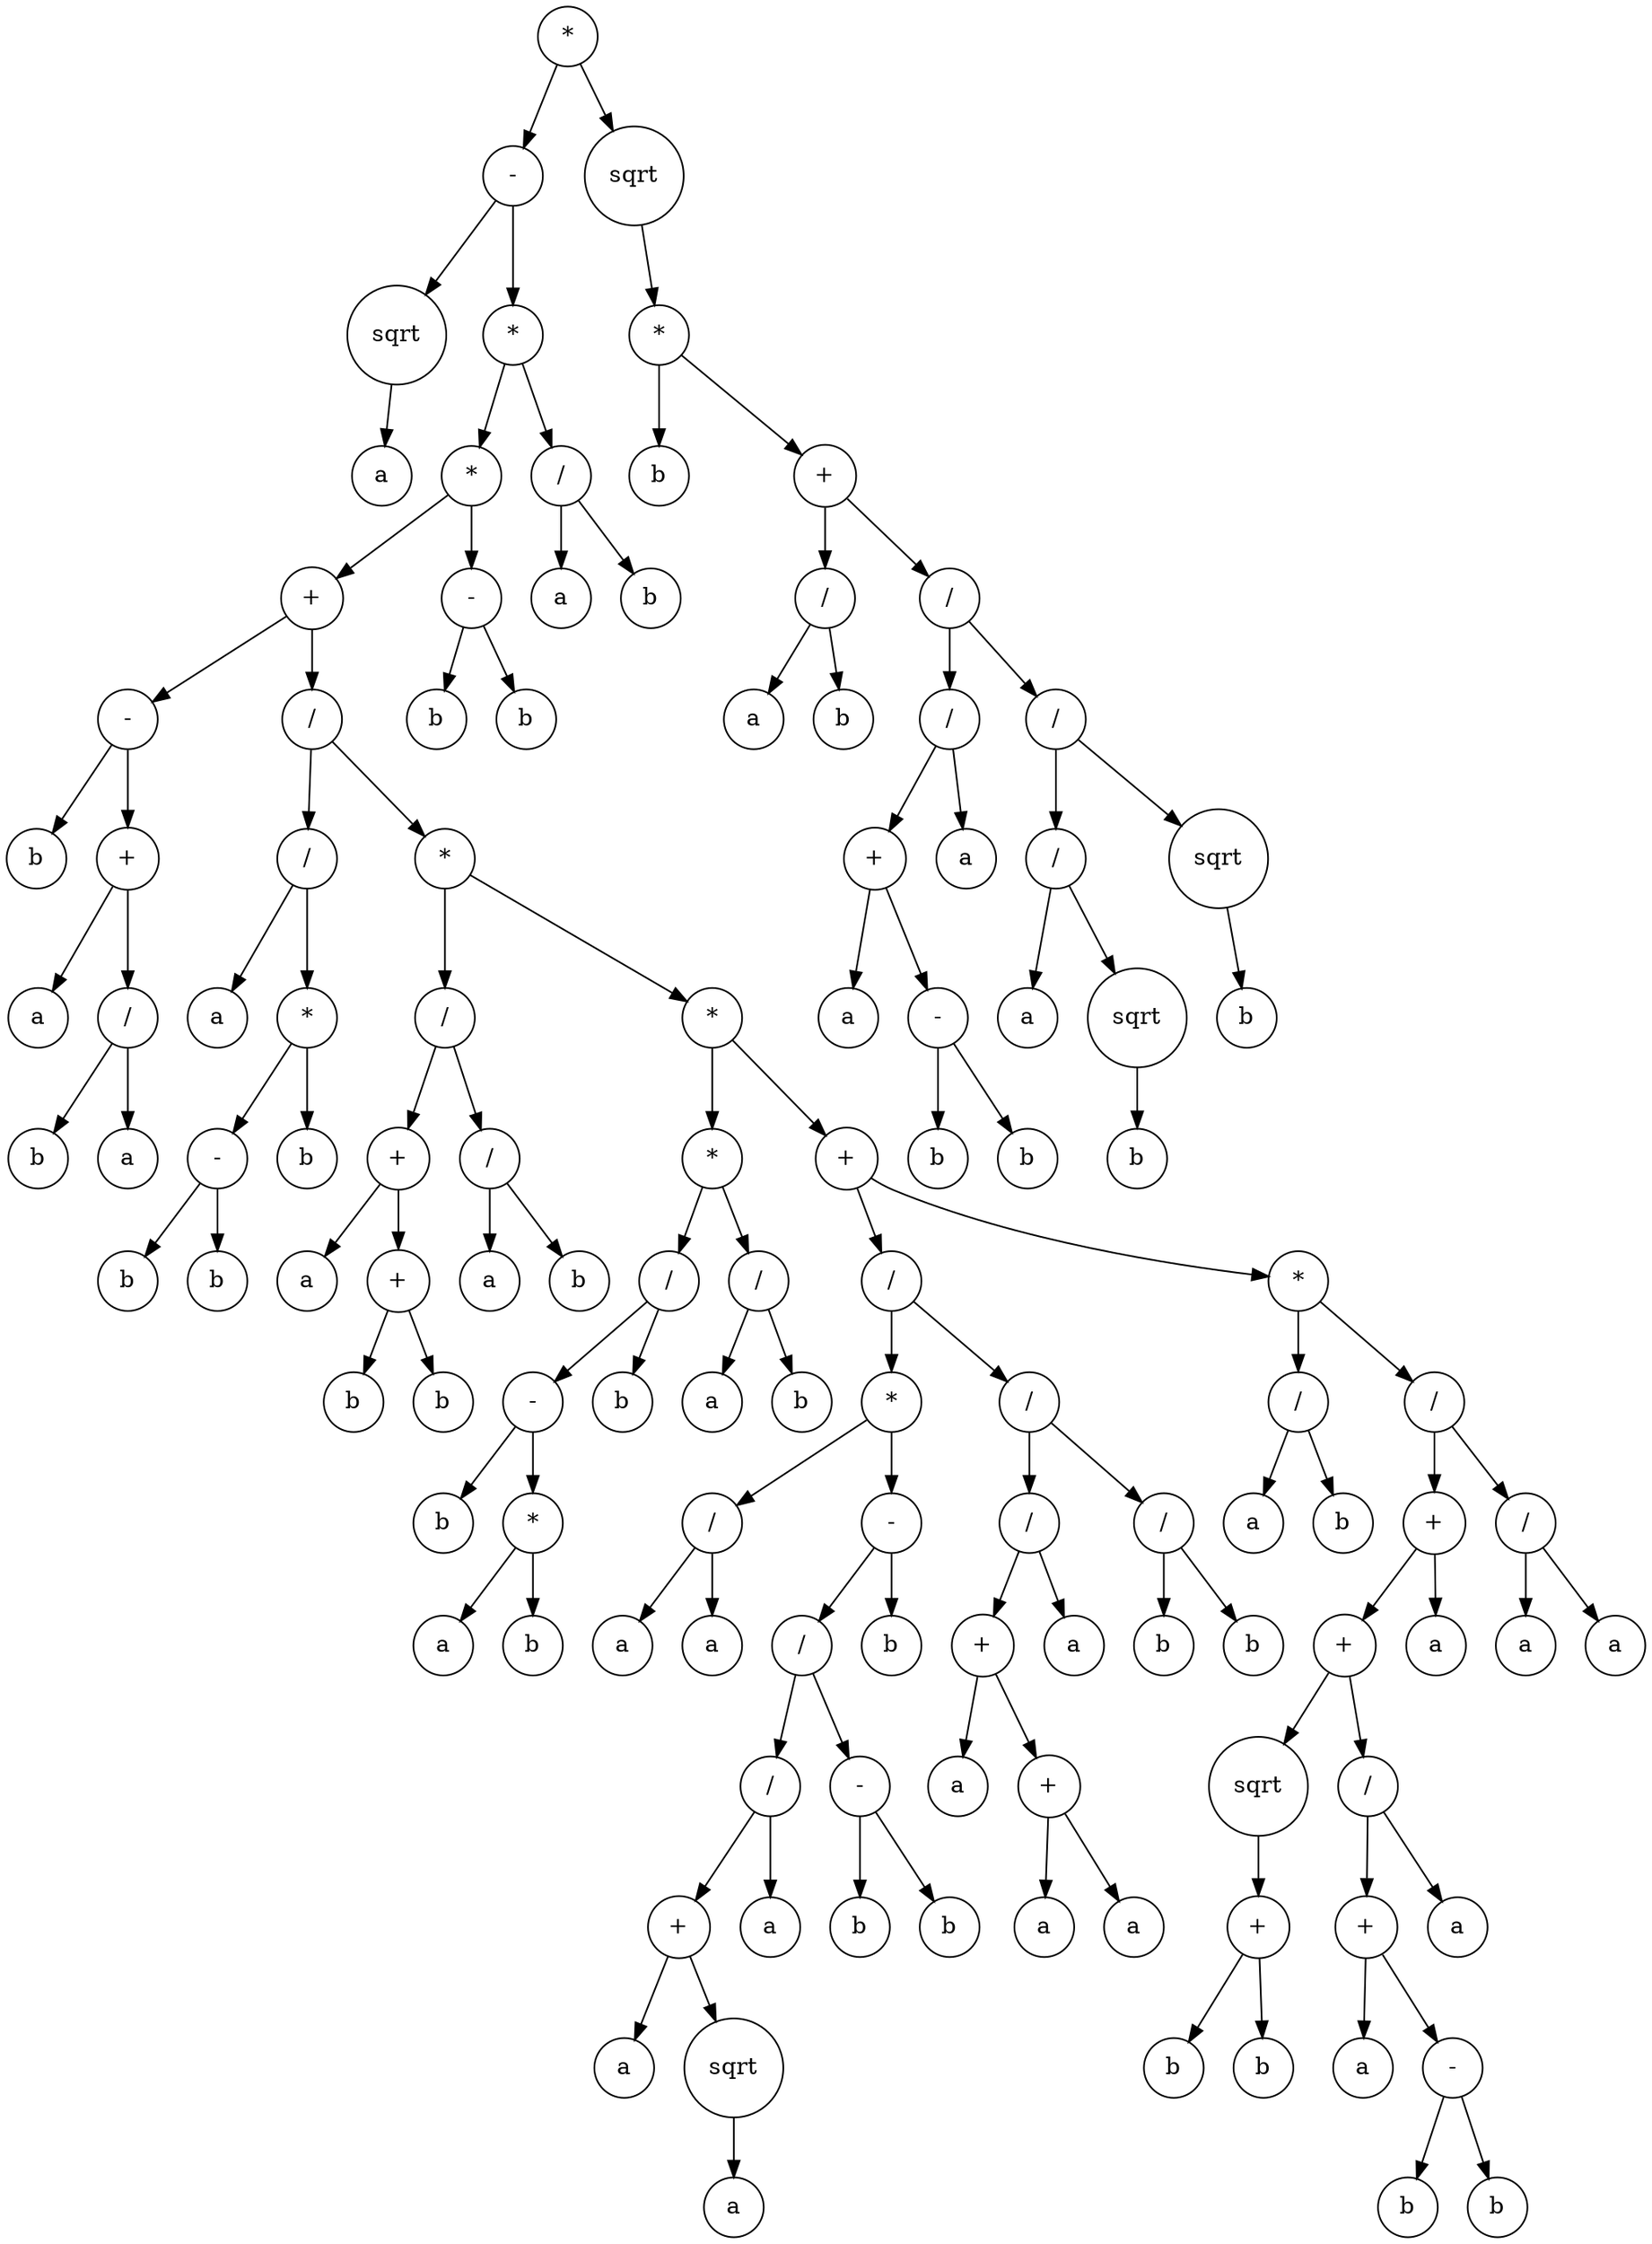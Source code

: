 digraph g {
graph [ordering=out];
node [shape=circle];
n[label = "*"];
n0[label = "-"];
n00[label = "sqrt"];
n000[label = "a"];
n00 -> n000;
n0 -> n00;
n01[label = "*"];
n010[label = "*"];
n0100[label = "+"];
n01000[label = "-"];
n010000[label = "b"];
n01000 -> n010000;
n010001[label = "+"];
n0100010[label = "a"];
n010001 -> n0100010;
n0100011[label = "/"];
n01000110[label = "b"];
n0100011 -> n01000110;
n01000111[label = "a"];
n0100011 -> n01000111;
n010001 -> n0100011;
n01000 -> n010001;
n0100 -> n01000;
n01001[label = "/"];
n010010[label = "/"];
n0100100[label = "a"];
n010010 -> n0100100;
n0100101[label = "*"];
n01001010[label = "-"];
n010010100[label = "b"];
n01001010 -> n010010100;
n010010101[label = "b"];
n01001010 -> n010010101;
n0100101 -> n01001010;
n01001011[label = "b"];
n0100101 -> n01001011;
n010010 -> n0100101;
n01001 -> n010010;
n010011[label = "*"];
n0100110[label = "/"];
n01001100[label = "+"];
n010011000[label = "a"];
n01001100 -> n010011000;
n010011001[label = "+"];
n0100110010[label = "b"];
n010011001 -> n0100110010;
n0100110011[label = "b"];
n010011001 -> n0100110011;
n01001100 -> n010011001;
n0100110 -> n01001100;
n01001101[label = "/"];
n010011010[label = "a"];
n01001101 -> n010011010;
n010011011[label = "b"];
n01001101 -> n010011011;
n0100110 -> n01001101;
n010011 -> n0100110;
n0100111[label = "*"];
n01001110[label = "*"];
n010011100[label = "/"];
n0100111000[label = "-"];
n01001110000[label = "b"];
n0100111000 -> n01001110000;
n01001110001[label = "*"];
n010011100010[label = "a"];
n01001110001 -> n010011100010;
n010011100011[label = "b"];
n01001110001 -> n010011100011;
n0100111000 -> n01001110001;
n010011100 -> n0100111000;
n0100111001[label = "b"];
n010011100 -> n0100111001;
n01001110 -> n010011100;
n010011101[label = "/"];
n0100111010[label = "a"];
n010011101 -> n0100111010;
n0100111011[label = "b"];
n010011101 -> n0100111011;
n01001110 -> n010011101;
n0100111 -> n01001110;
n01001111[label = "+"];
n010011110[label = "/"];
n0100111100[label = "*"];
n01001111000[label = "/"];
n010011110000[label = "a"];
n01001111000 -> n010011110000;
n010011110001[label = "a"];
n01001111000 -> n010011110001;
n0100111100 -> n01001111000;
n01001111001[label = "-"];
n010011110010[label = "/"];
n0100111100100[label = "/"];
n01001111001000[label = "+"];
n010011110010000[label = "a"];
n01001111001000 -> n010011110010000;
n010011110010001[label = "sqrt"];
n0100111100100010[label = "a"];
n010011110010001 -> n0100111100100010;
n01001111001000 -> n010011110010001;
n0100111100100 -> n01001111001000;
n01001111001001[label = "a"];
n0100111100100 -> n01001111001001;
n010011110010 -> n0100111100100;
n0100111100101[label = "-"];
n01001111001010[label = "b"];
n0100111100101 -> n01001111001010;
n01001111001011[label = "b"];
n0100111100101 -> n01001111001011;
n010011110010 -> n0100111100101;
n01001111001 -> n010011110010;
n010011110011[label = "b"];
n01001111001 -> n010011110011;
n0100111100 -> n01001111001;
n010011110 -> n0100111100;
n0100111101[label = "/"];
n01001111010[label = "/"];
n010011110100[label = "+"];
n0100111101000[label = "a"];
n010011110100 -> n0100111101000;
n0100111101001[label = "+"];
n01001111010010[label = "a"];
n0100111101001 -> n01001111010010;
n01001111010011[label = "a"];
n0100111101001 -> n01001111010011;
n010011110100 -> n0100111101001;
n01001111010 -> n010011110100;
n010011110101[label = "a"];
n01001111010 -> n010011110101;
n0100111101 -> n01001111010;
n01001111011[label = "/"];
n010011110110[label = "b"];
n01001111011 -> n010011110110;
n010011110111[label = "b"];
n01001111011 -> n010011110111;
n0100111101 -> n01001111011;
n010011110 -> n0100111101;
n01001111 -> n010011110;
n010011111[label = "*"];
n0100111110[label = "/"];
n01001111100[label = "a"];
n0100111110 -> n01001111100;
n01001111101[label = "b"];
n0100111110 -> n01001111101;
n010011111 -> n0100111110;
n0100111111[label = "/"];
n01001111110[label = "+"];
n010011111100[label = "+"];
n0100111111000[label = "sqrt"];
n01001111110000[label = "+"];
n010011111100000[label = "b"];
n01001111110000 -> n010011111100000;
n010011111100001[label = "b"];
n01001111110000 -> n010011111100001;
n0100111111000 -> n01001111110000;
n010011111100 -> n0100111111000;
n0100111111001[label = "/"];
n01001111110010[label = "+"];
n010011111100100[label = "a"];
n01001111110010 -> n010011111100100;
n010011111100101[label = "-"];
n0100111111001010[label = "b"];
n010011111100101 -> n0100111111001010;
n0100111111001011[label = "b"];
n010011111100101 -> n0100111111001011;
n01001111110010 -> n010011111100101;
n0100111111001 -> n01001111110010;
n01001111110011[label = "a"];
n0100111111001 -> n01001111110011;
n010011111100 -> n0100111111001;
n01001111110 -> n010011111100;
n010011111101[label = "a"];
n01001111110 -> n010011111101;
n0100111111 -> n01001111110;
n01001111111[label = "/"];
n010011111110[label = "a"];
n01001111111 -> n010011111110;
n010011111111[label = "a"];
n01001111111 -> n010011111111;
n0100111111 -> n01001111111;
n010011111 -> n0100111111;
n01001111 -> n010011111;
n0100111 -> n01001111;
n010011 -> n0100111;
n01001 -> n010011;
n0100 -> n01001;
n010 -> n0100;
n0101[label = "-"];
n01010[label = "b"];
n0101 -> n01010;
n01011[label = "b"];
n0101 -> n01011;
n010 -> n0101;
n01 -> n010;
n011[label = "/"];
n0110[label = "a"];
n011 -> n0110;
n0111[label = "b"];
n011 -> n0111;
n01 -> n011;
n0 -> n01;
n -> n0;
n1[label = "sqrt"];
n10[label = "*"];
n100[label = "b"];
n10 -> n100;
n101[label = "+"];
n1010[label = "/"];
n10100[label = "a"];
n1010 -> n10100;
n10101[label = "b"];
n1010 -> n10101;
n101 -> n1010;
n1011[label = "/"];
n10110[label = "/"];
n101100[label = "+"];
n1011000[label = "a"];
n101100 -> n1011000;
n1011001[label = "-"];
n10110010[label = "b"];
n1011001 -> n10110010;
n10110011[label = "b"];
n1011001 -> n10110011;
n101100 -> n1011001;
n10110 -> n101100;
n101101[label = "a"];
n10110 -> n101101;
n1011 -> n10110;
n10111[label = "/"];
n101110[label = "/"];
n1011100[label = "a"];
n101110 -> n1011100;
n1011101[label = "sqrt"];
n10111010[label = "b"];
n1011101 -> n10111010;
n101110 -> n1011101;
n10111 -> n101110;
n101111[label = "sqrt"];
n1011110[label = "b"];
n101111 -> n1011110;
n10111 -> n101111;
n1011 -> n10111;
n101 -> n1011;
n10 -> n101;
n1 -> n10;
n -> n1;
}
